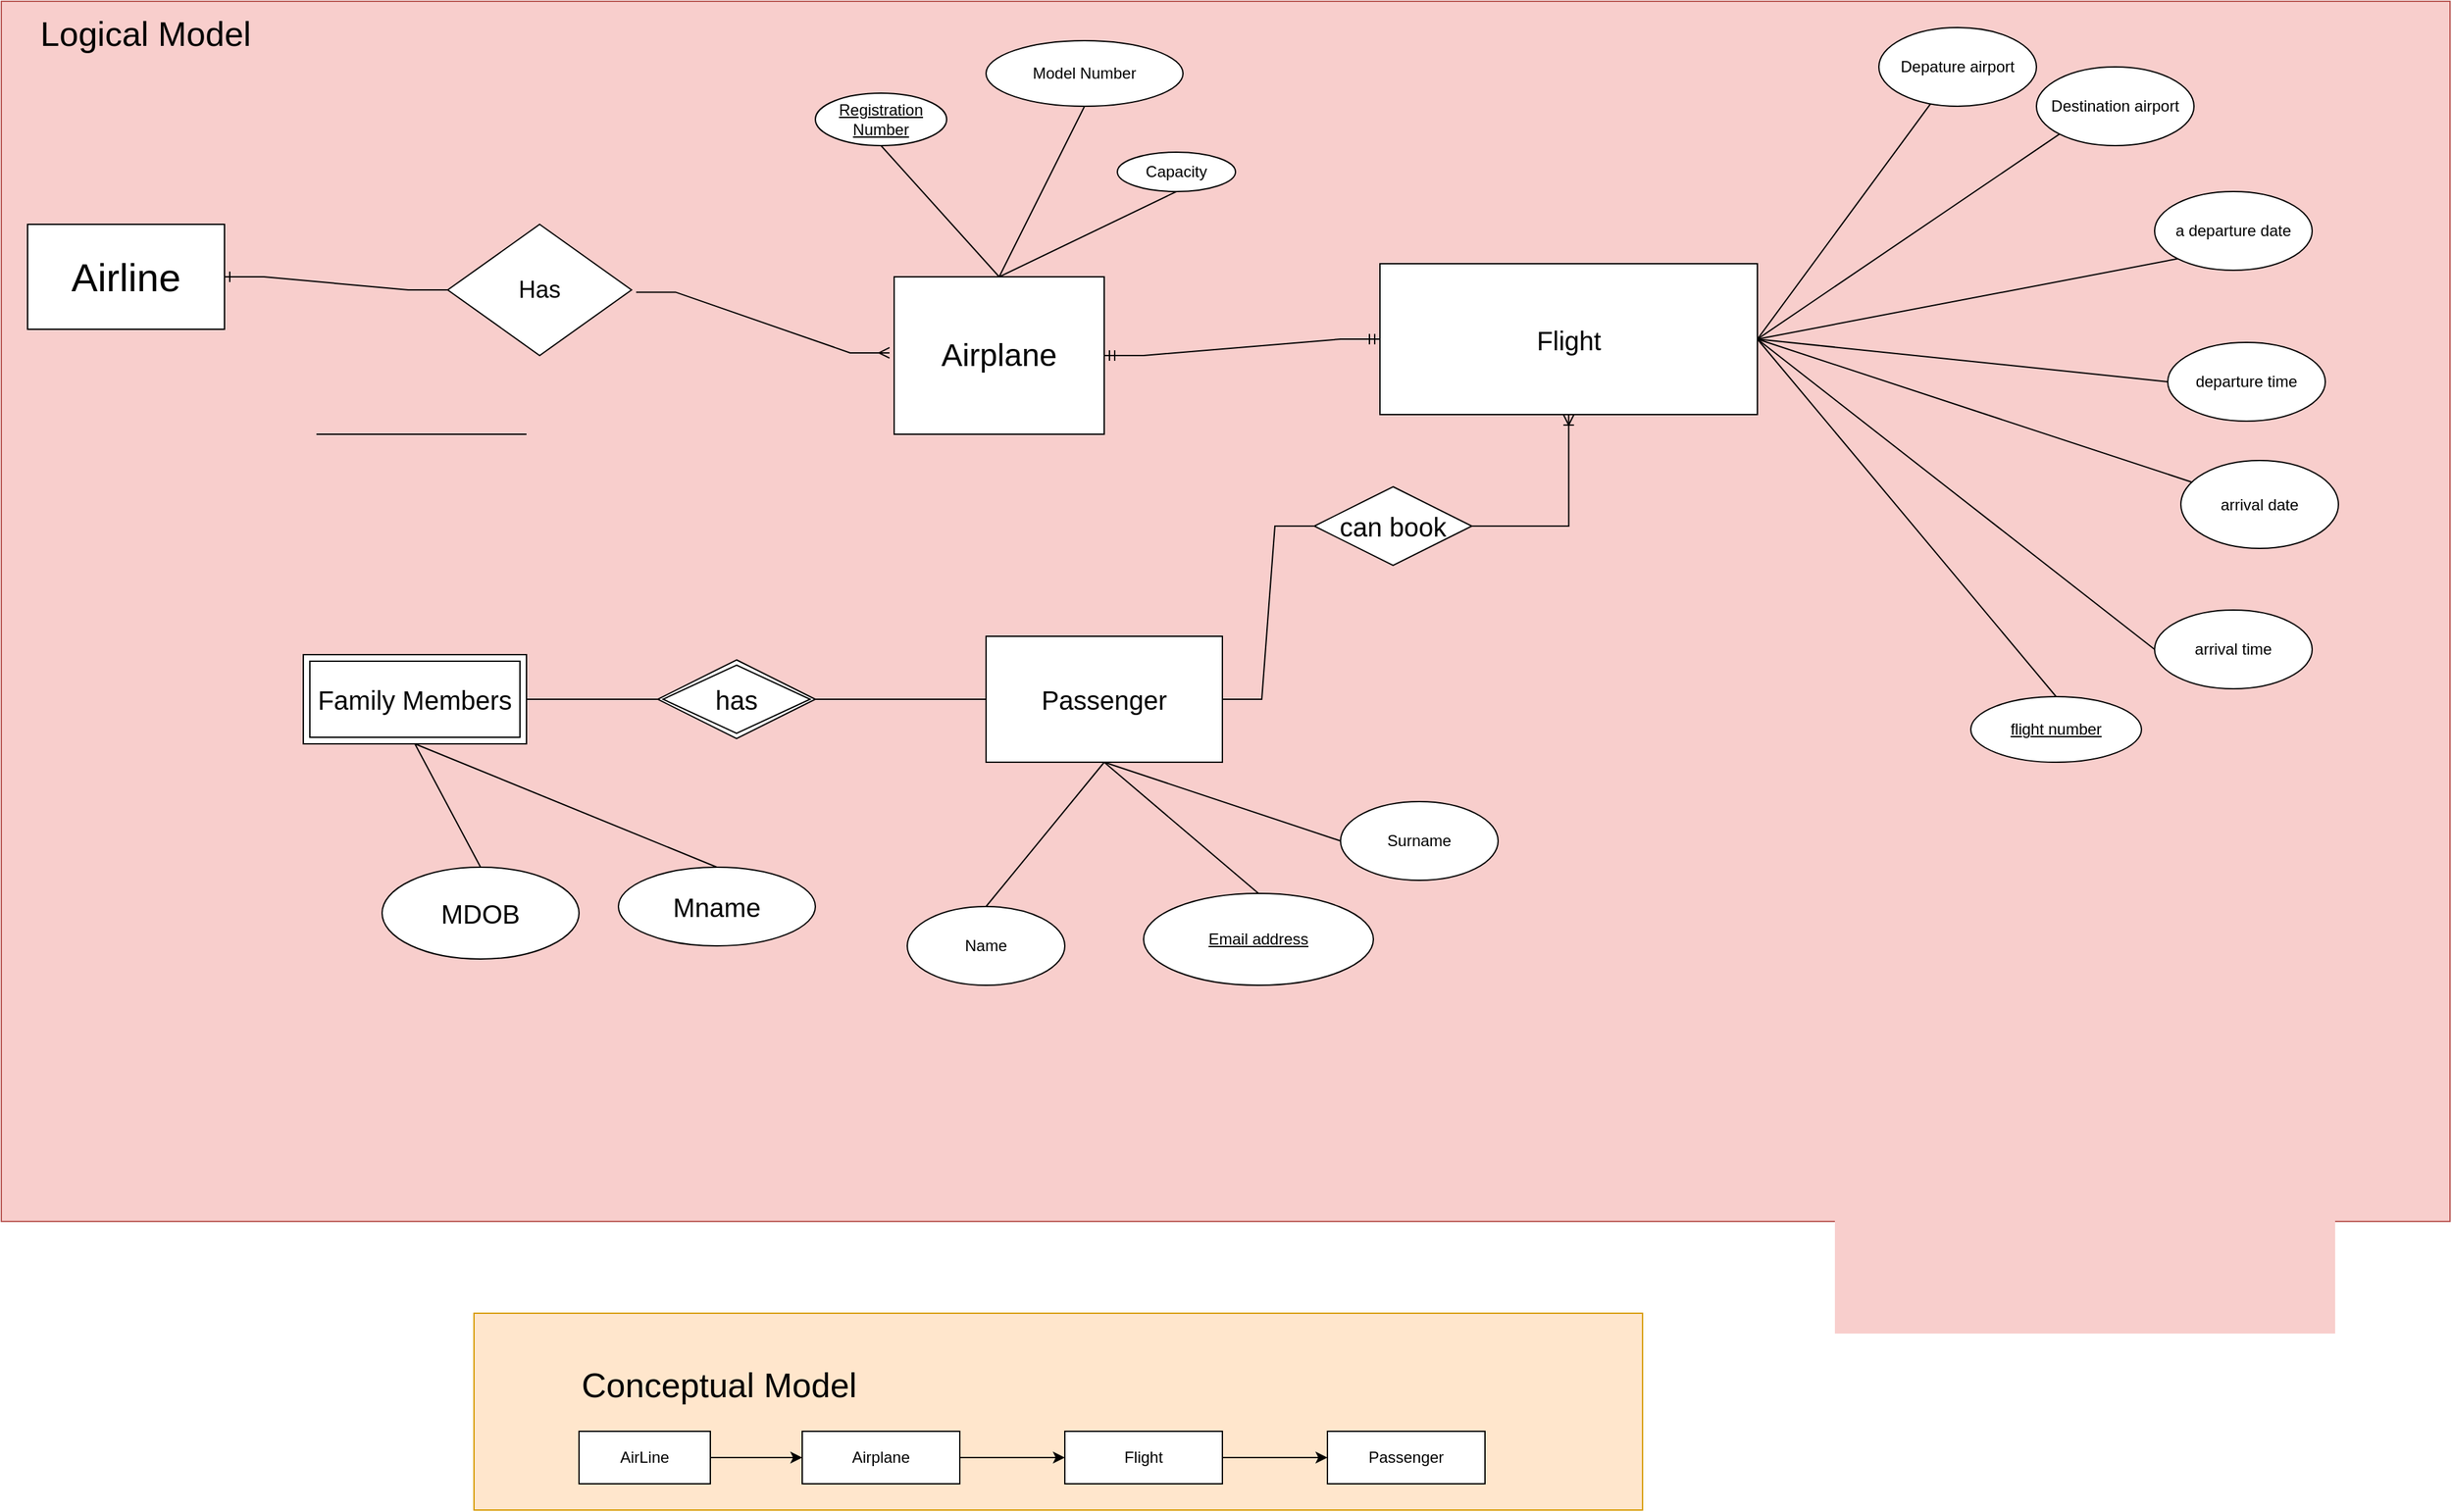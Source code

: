 <mxfile version="20.6.2" type="github">
  <diagram id="R2lEEEUBdFMjLlhIrx00" name="Page-1">
    <mxGraphModel dx="1240" dy="669" grid="1" gridSize="10" guides="1" tooltips="1" connect="1" arrows="1" fold="1" page="1" pageScale="1" pageWidth="1920" pageHeight="1200" math="0" shadow="0" extFonts="Permanent Marker^https://fonts.googleapis.com/css?family=Permanent+Marker">
      <root>
        <mxCell id="0" />
        <mxCell id="1" parent="0" />
        <mxCell id="4C0YP1yC5MJ9k8y5jR9u-70" value="" style="rounded=0;whiteSpace=wrap;html=1;fontSize=26;fillColor=#ffe6cc;strokeColor=#d79b00;" parent="1" vertex="1">
          <mxGeometry x="380" y="1020" width="890" height="150" as="geometry" />
        </mxCell>
        <mxCell id="4C0YP1yC5MJ9k8y5jR9u-71" value="" style="rounded=0;whiteSpace=wrap;html=1;fontSize=26;fillColor=#f8cecc;strokeColor=#b85450;movable=0;resizable=0;rotatable=0;deletable=0;editable=0;connectable=0;" parent="1" vertex="1">
          <mxGeometry x="20" y="20" width="1865" height="930" as="geometry" />
        </mxCell>
        <mxCell id="4C0YP1yC5MJ9k8y5jR9u-1" value="&lt;font style=&quot;font-size: 30px;&quot;&gt;Airline&lt;/font&gt;" style="whiteSpace=wrap;html=1;align=center;" parent="1" vertex="1">
          <mxGeometry x="40" y="190" width="150" height="80" as="geometry" />
        </mxCell>
        <mxCell id="4C0YP1yC5MJ9k8y5jR9u-2" value="&lt;font style=&quot;font-size: 24px;&quot;&gt;Airplane&lt;/font&gt;" style="whiteSpace=wrap;html=1;" parent="1" vertex="1">
          <mxGeometry x="700" y="230" width="160" height="120" as="geometry" />
        </mxCell>
        <mxCell id="4C0YP1yC5MJ9k8y5jR9u-4" value="&lt;font style=&quot;font-size: 18px;&quot;&gt;Has&lt;/font&gt;" style="shape=rhombus;perimeter=rhombusPerimeter;whiteSpace=wrap;html=1;align=center;strokeWidth=1;" parent="1" vertex="1">
          <mxGeometry x="360" y="190" width="140" height="100" as="geometry" />
        </mxCell>
        <mxCell id="4C0YP1yC5MJ9k8y5jR9u-6" value="" style="edgeStyle=entityRelationEdgeStyle;fontSize=12;html=1;endArrow=ERone;endFill=1;rounded=0;entryX=1;entryY=0.5;entryDx=0;entryDy=0;exitX=0;exitY=0.5;exitDx=0;exitDy=0;" parent="1" source="4C0YP1yC5MJ9k8y5jR9u-4" target="4C0YP1yC5MJ9k8y5jR9u-1" edge="1">
          <mxGeometry width="100" height="100" relative="1" as="geometry">
            <mxPoint x="160" y="250" as="sourcePoint" />
            <mxPoint x="205" y="230" as="targetPoint" />
          </mxGeometry>
        </mxCell>
        <mxCell id="4C0YP1yC5MJ9k8y5jR9u-12" value="" style="edgeStyle=entityRelationEdgeStyle;fontSize=12;html=1;endArrow=ERmany;rounded=0;entryX=-0.022;entryY=0.483;entryDx=0;entryDy=0;entryPerimeter=0;exitX=1.025;exitY=0.517;exitDx=0;exitDy=0;exitPerimeter=0;" parent="1" source="4C0YP1yC5MJ9k8y5jR9u-4" target="4C0YP1yC5MJ9k8y5jR9u-2" edge="1">
          <mxGeometry width="100" height="100" relative="1" as="geometry">
            <mxPoint x="340" y="220" as="sourcePoint" />
            <mxPoint x="330" y="230" as="targetPoint" />
          </mxGeometry>
        </mxCell>
        <mxCell id="4C0YP1yC5MJ9k8y5jR9u-13" value="Model Number" style="ellipse;whiteSpace=wrap;html=1;align=center;" parent="1" vertex="1">
          <mxGeometry x="770" y="50" width="150" height="50" as="geometry" />
        </mxCell>
        <mxCell id="4C0YP1yC5MJ9k8y5jR9u-14" value="Capacity" style="ellipse;whiteSpace=wrap;html=1;align=center;" parent="1" vertex="1">
          <mxGeometry x="870" y="135" width="90" height="30" as="geometry" />
        </mxCell>
        <mxCell id="4C0YP1yC5MJ9k8y5jR9u-15" value="Registration Number" style="ellipse;whiteSpace=wrap;html=1;align=center;fontStyle=4;" parent="1" vertex="1">
          <mxGeometry x="640" y="90" width="100" height="40" as="geometry" />
        </mxCell>
        <mxCell id="4C0YP1yC5MJ9k8y5jR9u-23" value="&lt;div style=&quot;font-size: 20px;&quot;&gt;&lt;font style=&quot;font-size: 20px;&quot;&gt;Passenger&lt;/font&gt;&lt;/div&gt;" style="whiteSpace=wrap;html=1;align=center;" parent="1" vertex="1">
          <mxGeometry x="770" y="504" width="180" height="96" as="geometry" />
        </mxCell>
        <mxCell id="4C0YP1yC5MJ9k8y5jR9u-24" value="Name" style="ellipse;whiteSpace=wrap;html=1;" parent="1" vertex="1">
          <mxGeometry x="710" y="710" width="120" height="60" as="geometry" />
        </mxCell>
        <mxCell id="4C0YP1yC5MJ9k8y5jR9u-26" value="Surname" style="ellipse;whiteSpace=wrap;html=1;" parent="1" vertex="1">
          <mxGeometry x="1040" y="630" width="120" height="60" as="geometry" />
        </mxCell>
        <mxCell id="4C0YP1yC5MJ9k8y5jR9u-28" value="Email address" style="ellipse;whiteSpace=wrap;html=1;align=center;fontStyle=4;" parent="1" vertex="1">
          <mxGeometry x="890" y="700" width="175" height="70" as="geometry" />
        </mxCell>
        <mxCell id="4C0YP1yC5MJ9k8y5jR9u-30" value="&lt;font style=&quot;font-size: 20px;&quot;&gt;Flight&lt;/font&gt;" style="whiteSpace=wrap;html=1;align=center;" parent="1" vertex="1">
          <mxGeometry x="1070" y="220" width="287.5" height="115" as="geometry" />
        </mxCell>
        <mxCell id="4C0YP1yC5MJ9k8y5jR9u-31" value="Depature airport" style="ellipse;whiteSpace=wrap;html=1;" parent="1" vertex="1">
          <mxGeometry x="1450" y="40" width="120" height="60" as="geometry" />
        </mxCell>
        <mxCell id="4C0YP1yC5MJ9k8y5jR9u-33" value="&lt;div&gt;Destination airport&lt;/div&gt;" style="ellipse;whiteSpace=wrap;html=1;" parent="1" vertex="1">
          <mxGeometry x="1570" y="70" width="120" height="60" as="geometry" />
        </mxCell>
        <mxCell id="4C0YP1yC5MJ9k8y5jR9u-38" value="a departure date" style="ellipse;whiteSpace=wrap;html=1;" parent="1" vertex="1">
          <mxGeometry x="1660" y="165" width="120" height="60" as="geometry" />
        </mxCell>
        <mxCell id="4C0YP1yC5MJ9k8y5jR9u-41" value="departure time" style="ellipse;whiteSpace=wrap;html=1;" parent="1" vertex="1">
          <mxGeometry x="1670" y="280" width="120" height="60" as="geometry" />
        </mxCell>
        <mxCell id="4C0YP1yC5MJ9k8y5jR9u-43" value="arrival date" style="ellipse;whiteSpace=wrap;html=1;" parent="1" vertex="1">
          <mxGeometry x="1680" y="370" width="120" height="67" as="geometry" />
        </mxCell>
        <mxCell id="4C0YP1yC5MJ9k8y5jR9u-46" value="arrival time" style="ellipse;whiteSpace=wrap;html=1;" parent="1" vertex="1">
          <mxGeometry x="1660" y="484" width="120" height="60" as="geometry" />
        </mxCell>
        <mxCell id="4C0YP1yC5MJ9k8y5jR9u-48" value="flight number" style="ellipse;whiteSpace=wrap;html=1;align=center;fontStyle=4;" parent="1" vertex="1">
          <mxGeometry x="1520" y="550" width="130" height="50" as="geometry" />
        </mxCell>
        <mxCell id="4C0YP1yC5MJ9k8y5jR9u-51" value="" style="edgeStyle=entityRelationEdgeStyle;fontSize=12;html=1;endArrow=ERmandOne;startArrow=ERmandOne;rounded=0;exitX=1;exitY=0.5;exitDx=0;exitDy=0;entryX=0;entryY=0.5;entryDx=0;entryDy=0;" parent="1" source="4C0YP1yC5MJ9k8y5jR9u-2" target="4C0YP1yC5MJ9k8y5jR9u-30" edge="1">
          <mxGeometry width="100" height="100" relative="1" as="geometry">
            <mxPoint x="640" y="330" as="sourcePoint" />
            <mxPoint x="740" y="230" as="targetPoint" />
          </mxGeometry>
        </mxCell>
        <mxCell id="4C0YP1yC5MJ9k8y5jR9u-60" value="" style="edgeStyle=orthogonalEdgeStyle;rounded=0;orthogonalLoop=1;jettySize=auto;html=1;" parent="1" source="4C0YP1yC5MJ9k8y5jR9u-58" target="4C0YP1yC5MJ9k8y5jR9u-59" edge="1">
          <mxGeometry relative="1" as="geometry" />
        </mxCell>
        <mxCell id="4C0YP1yC5MJ9k8y5jR9u-68" style="edgeStyle=orthogonalEdgeStyle;rounded=0;orthogonalLoop=1;jettySize=auto;html=1;exitX=0.5;exitY=0;exitDx=0;exitDy=0;fontSize=26;" parent="1" source="4C0YP1yC5MJ9k8y5jR9u-58" edge="1">
          <mxGeometry relative="1" as="geometry">
            <mxPoint x="510" y="1120" as="targetPoint" />
          </mxGeometry>
        </mxCell>
        <mxCell id="4C0YP1yC5MJ9k8y5jR9u-58" value="AirLine" style="whiteSpace=wrap;html=1;align=center;" parent="1" vertex="1">
          <mxGeometry x="460" y="1110" width="100" height="40" as="geometry" />
        </mxCell>
        <mxCell id="4C0YP1yC5MJ9k8y5jR9u-62" value="" style="edgeStyle=orthogonalEdgeStyle;rounded=0;orthogonalLoop=1;jettySize=auto;html=1;" parent="1" source="4C0YP1yC5MJ9k8y5jR9u-59" target="4C0YP1yC5MJ9k8y5jR9u-61" edge="1">
          <mxGeometry relative="1" as="geometry" />
        </mxCell>
        <mxCell id="4C0YP1yC5MJ9k8y5jR9u-59" value="Airplane" style="whiteSpace=wrap;html=1;" parent="1" vertex="1">
          <mxGeometry x="630" y="1110" width="120" height="40" as="geometry" />
        </mxCell>
        <mxCell id="4C0YP1yC5MJ9k8y5jR9u-64" value="" style="edgeStyle=orthogonalEdgeStyle;rounded=0;orthogonalLoop=1;jettySize=auto;html=1;" parent="1" source="4C0YP1yC5MJ9k8y5jR9u-61" target="4C0YP1yC5MJ9k8y5jR9u-63" edge="1">
          <mxGeometry relative="1" as="geometry" />
        </mxCell>
        <mxCell id="4C0YP1yC5MJ9k8y5jR9u-61" value="Flight" style="whiteSpace=wrap;html=1;" parent="1" vertex="1">
          <mxGeometry x="830" y="1110" width="120" height="40" as="geometry" />
        </mxCell>
        <mxCell id="4C0YP1yC5MJ9k8y5jR9u-63" value="Passenger" style="whiteSpace=wrap;html=1;" parent="1" vertex="1">
          <mxGeometry x="1030" y="1110" width="120" height="40" as="geometry" />
        </mxCell>
        <mxCell id="4C0YP1yC5MJ9k8y5jR9u-65" value="Conceptual Model" style="text;html=1;strokeColor=none;fillColor=none;align=left;verticalAlign=middle;whiteSpace=wrap;rounded=0;fontSize=26;" parent="1" vertex="1">
          <mxGeometry x="460" y="1060" width="250" height="30" as="geometry" />
        </mxCell>
        <mxCell id="4C0YP1yC5MJ9k8y5jR9u-69" value="Logical Model" style="text;html=1;strokeColor=none;fillColor=none;align=center;verticalAlign=middle;whiteSpace=wrap;rounded=0;fontSize=26;" parent="1" vertex="1">
          <mxGeometry x="30" y="30" width="200" height="30" as="geometry" />
        </mxCell>
        <mxCell id="_yb1dioon_LLdfzWxbmb-1" value="" style="endArrow=none;html=1;rounded=0;fontSize=20;entryX=1;entryY=0.5;entryDx=0;entryDy=0;exitX=0;exitY=1;exitDx=0;exitDy=0;" edge="1" parent="1" source="4C0YP1yC5MJ9k8y5jR9u-33" target="4C0YP1yC5MJ9k8y5jR9u-30">
          <mxGeometry relative="1" as="geometry">
            <mxPoint x="1460" y="160" as="sourcePoint" />
            <mxPoint x="1620" y="160" as="targetPoint" />
          </mxGeometry>
        </mxCell>
        <mxCell id="_yb1dioon_LLdfzWxbmb-2" value="" style="endArrow=none;html=1;rounded=0;fontSize=20;exitX=1;exitY=0.5;exitDx=0;exitDy=0;" edge="1" parent="1" source="4C0YP1yC5MJ9k8y5jR9u-30" target="4C0YP1yC5MJ9k8y5jR9u-31">
          <mxGeometry relative="1" as="geometry">
            <mxPoint x="1213.75" y="60" as="sourcePoint" />
            <mxPoint x="1213.75" y="60" as="targetPoint" />
          </mxGeometry>
        </mxCell>
        <mxCell id="_yb1dioon_LLdfzWxbmb-3" value="" style="endArrow=none;html=1;rounded=0;fontSize=20;entryX=0;entryY=1;entryDx=0;entryDy=0;exitX=1;exitY=0.5;exitDx=0;exitDy=0;" edge="1" parent="1" source="4C0YP1yC5MJ9k8y5jR9u-30" target="4C0YP1yC5MJ9k8y5jR9u-38">
          <mxGeometry relative="1" as="geometry">
            <mxPoint x="1350" y="290" as="sourcePoint" />
            <mxPoint x="1510" y="290" as="targetPoint" />
          </mxGeometry>
        </mxCell>
        <mxCell id="_yb1dioon_LLdfzWxbmb-4" value="" style="endArrow=none;html=1;rounded=0;fontSize=20;exitX=1;exitY=0.5;exitDx=0;exitDy=0;" edge="1" parent="1" source="4C0YP1yC5MJ9k8y5jR9u-30" target="4C0YP1yC5MJ9k8y5jR9u-43">
          <mxGeometry relative="1" as="geometry">
            <mxPoint x="1480" y="300" as="sourcePoint" />
            <mxPoint x="1640" y="300" as="targetPoint" />
          </mxGeometry>
        </mxCell>
        <mxCell id="_yb1dioon_LLdfzWxbmb-5" value="" style="endArrow=none;html=1;rounded=0;fontSize=20;entryX=0;entryY=0.5;entryDx=0;entryDy=0;exitX=1;exitY=0.5;exitDx=0;exitDy=0;" edge="1" parent="1" source="4C0YP1yC5MJ9k8y5jR9u-30" target="4C0YP1yC5MJ9k8y5jR9u-41">
          <mxGeometry relative="1" as="geometry">
            <mxPoint x="1370" y="300.0" as="sourcePoint" />
            <mxPoint x="1530" y="300.0" as="targetPoint" />
          </mxGeometry>
        </mxCell>
        <mxCell id="_yb1dioon_LLdfzWxbmb-6" value="" style="endArrow=none;html=1;rounded=0;fontSize=20;entryX=0;entryY=0.5;entryDx=0;entryDy=0;exitX=1;exitY=0.5;exitDx=0;exitDy=0;" edge="1" parent="1" source="4C0YP1yC5MJ9k8y5jR9u-30" target="4C0YP1yC5MJ9k8y5jR9u-46">
          <mxGeometry relative="1" as="geometry">
            <mxPoint x="1410" y="424" as="sourcePoint" />
            <mxPoint x="1570" y="424" as="targetPoint" />
          </mxGeometry>
        </mxCell>
        <mxCell id="_yb1dioon_LLdfzWxbmb-8" value="" style="endArrow=none;html=1;rounded=0;fontSize=20;entryX=0.5;entryY=0;entryDx=0;entryDy=0;exitX=1;exitY=0.5;exitDx=0;exitDy=0;" edge="1" parent="1" source="4C0YP1yC5MJ9k8y5jR9u-30" target="4C0YP1yC5MJ9k8y5jR9u-48">
          <mxGeometry relative="1" as="geometry">
            <mxPoint x="1220" y="360" as="sourcePoint" />
            <mxPoint x="1430" y="430" as="targetPoint" />
          </mxGeometry>
        </mxCell>
        <mxCell id="_yb1dioon_LLdfzWxbmb-9" value="can book" style="shape=rhombus;perimeter=rhombusPerimeter;whiteSpace=wrap;html=1;align=center;strokeWidth=1;fontSize=20;" vertex="1" parent="1">
          <mxGeometry x="1020" y="390" width="120" height="60" as="geometry" />
        </mxCell>
        <mxCell id="_yb1dioon_LLdfzWxbmb-10" value="" style="edgeStyle=entityRelationEdgeStyle;fontSize=12;html=1;endArrow=none;rounded=0;exitX=1;exitY=0.5;exitDx=0;exitDy=0;entryX=0;entryY=0.5;entryDx=0;entryDy=0;" edge="1" parent="1" source="4C0YP1yC5MJ9k8y5jR9u-23" target="_yb1dioon_LLdfzWxbmb-9">
          <mxGeometry width="100" height="100" relative="1" as="geometry">
            <mxPoint x="950" y="552" as="sourcePoint" />
            <mxPoint x="1213.75" y="335" as="targetPoint" />
          </mxGeometry>
        </mxCell>
        <mxCell id="_yb1dioon_LLdfzWxbmb-11" value="" style="endArrow=none;html=1;rounded=0;fontSize=20;exitX=0.5;exitY=1;exitDx=0;exitDy=0;entryX=0;entryY=0.5;entryDx=0;entryDy=0;" edge="1" parent="1" source="4C0YP1yC5MJ9k8y5jR9u-23" target="4C0YP1yC5MJ9k8y5jR9u-26">
          <mxGeometry relative="1" as="geometry">
            <mxPoint x="820" y="630" as="sourcePoint" />
            <mxPoint x="980" y="630" as="targetPoint" />
          </mxGeometry>
        </mxCell>
        <mxCell id="_yb1dioon_LLdfzWxbmb-12" value="" style="endArrow=none;html=1;rounded=0;fontSize=20;exitX=0.5;exitY=1;exitDx=0;exitDy=0;entryX=0.5;entryY=0;entryDx=0;entryDy=0;" edge="1" parent="1" source="4C0YP1yC5MJ9k8y5jR9u-23" target="4C0YP1yC5MJ9k8y5jR9u-28">
          <mxGeometry relative="1" as="geometry">
            <mxPoint x="810" y="650" as="sourcePoint" />
            <mxPoint x="970" y="650" as="targetPoint" />
          </mxGeometry>
        </mxCell>
        <mxCell id="_yb1dioon_LLdfzWxbmb-13" value="" style="endArrow=none;html=1;rounded=0;fontSize=20;entryX=0.5;entryY=1;entryDx=0;entryDy=0;exitX=0.5;exitY=0;exitDx=0;exitDy=0;" edge="1" parent="1" source="4C0YP1yC5MJ9k8y5jR9u-24" target="4C0YP1yC5MJ9k8y5jR9u-23">
          <mxGeometry relative="1" as="geometry">
            <mxPoint x="680" y="570" as="sourcePoint" />
            <mxPoint x="840" y="570" as="targetPoint" />
          </mxGeometry>
        </mxCell>
        <mxCell id="_yb1dioon_LLdfzWxbmb-15" value="" style="endArrow=none;html=1;rounded=0;fontSize=20;exitX=0.5;exitY=0;exitDx=0;exitDy=0;entryX=0.5;entryY=1;entryDx=0;entryDy=0;" edge="1" parent="1" source="4C0YP1yC5MJ9k8y5jR9u-2" target="4C0YP1yC5MJ9k8y5jR9u-13">
          <mxGeometry relative="1" as="geometry">
            <mxPoint x="650" y="180" as="sourcePoint" />
            <mxPoint x="810" y="180" as="targetPoint" />
          </mxGeometry>
        </mxCell>
        <mxCell id="_yb1dioon_LLdfzWxbmb-17" value="" style="endArrow=none;html=1;rounded=0;fontSize=20;exitX=0.5;exitY=1;exitDx=0;exitDy=0;entryX=0.5;entryY=0;entryDx=0;entryDy=0;" edge="1" parent="1" source="4C0YP1yC5MJ9k8y5jR9u-15" target="4C0YP1yC5MJ9k8y5jR9u-2">
          <mxGeometry relative="1" as="geometry">
            <mxPoint x="630" y="210" as="sourcePoint" />
            <mxPoint x="790" y="210" as="targetPoint" />
          </mxGeometry>
        </mxCell>
        <mxCell id="_yb1dioon_LLdfzWxbmb-18" value="" style="endArrow=none;html=1;rounded=0;fontSize=20;entryX=0.5;entryY=0;entryDx=0;entryDy=0;exitX=0.5;exitY=1;exitDx=0;exitDy=0;" edge="1" parent="1" source="4C0YP1yC5MJ9k8y5jR9u-14" target="4C0YP1yC5MJ9k8y5jR9u-2">
          <mxGeometry relative="1" as="geometry">
            <mxPoint x="650" y="330" as="sourcePoint" />
            <mxPoint x="810" y="330" as="targetPoint" />
          </mxGeometry>
        </mxCell>
        <mxCell id="_yb1dioon_LLdfzWxbmb-24" value="" style="edgeStyle=orthogonalEdgeStyle;fontSize=12;html=1;endArrow=ERoneToMany;rounded=0;exitX=1;exitY=0.5;exitDx=0;exitDy=0;jumpSize=6;entryX=0.5;entryY=1;entryDx=0;entryDy=0;" edge="1" parent="1" source="_yb1dioon_LLdfzWxbmb-9" target="4C0YP1yC5MJ9k8y5jR9u-30">
          <mxGeometry width="100" height="100" relative="1" as="geometry">
            <mxPoint x="1090" y="510" as="sourcePoint" />
            <mxPoint x="1220" y="370" as="targetPoint" />
          </mxGeometry>
        </mxCell>
        <mxCell id="_yb1dioon_LLdfzWxbmb-28" value="&lt;div&gt;has&lt;/div&gt;" style="shape=rhombus;double=1;perimeter=rhombusPerimeter;whiteSpace=wrap;html=1;align=center;strokeWidth=1;fontSize=20;" vertex="1" parent="1">
          <mxGeometry x="520" y="522" width="120" height="60" as="geometry" />
        </mxCell>
        <mxCell id="_yb1dioon_LLdfzWxbmb-29" value="" style="endArrow=none;html=1;rounded=0;fontSize=20;jumpSize=6;exitX=1;exitY=0.5;exitDx=0;exitDy=0;entryX=0;entryY=0.5;entryDx=0;entryDy=0;" edge="1" parent="1" source="_yb1dioon_LLdfzWxbmb-28" target="4C0YP1yC5MJ9k8y5jR9u-23">
          <mxGeometry relative="1" as="geometry">
            <mxPoint x="610" y="550" as="sourcePoint" />
            <mxPoint x="730" y="560" as="targetPoint" />
          </mxGeometry>
        </mxCell>
        <mxCell id="_yb1dioon_LLdfzWxbmb-30" value="Family Members" style="shape=ext;margin=3;double=1;whiteSpace=wrap;html=1;align=center;strokeWidth=1;fontSize=20;" vertex="1" parent="1">
          <mxGeometry x="250" y="518" width="170" height="68" as="geometry" />
        </mxCell>
        <mxCell id="_yb1dioon_LLdfzWxbmb-32" value="" style="endArrow=none;html=1;rounded=0;fontSize=20;jumpSize=6;entryX=0;entryY=0.5;entryDx=0;entryDy=0;" edge="1" parent="1" source="_yb1dioon_LLdfzWxbmb-30" target="_yb1dioon_LLdfzWxbmb-28">
          <mxGeometry relative="1" as="geometry">
            <mxPoint x="390" y="552" as="sourcePoint" />
            <mxPoint x="550" y="552" as="targetPoint" />
          </mxGeometry>
        </mxCell>
        <mxCell id="_yb1dioon_LLdfzWxbmb-33" value="Mname" style="ellipse;whiteSpace=wrap;html=1;align=center;strokeWidth=1;fontSize=20;" vertex="1" parent="1">
          <mxGeometry x="490" y="680" width="150" height="60" as="geometry" />
        </mxCell>
        <mxCell id="_yb1dioon_LLdfzWxbmb-34" value="" style="endArrow=none;html=1;rounded=0;fontSize=20;jumpSize=6;exitX=0.5;exitY=1;exitDx=0;exitDy=0;entryX=0.5;entryY=0;entryDx=0;entryDy=0;" edge="1" parent="1" source="_yb1dioon_LLdfzWxbmb-30" target="_yb1dioon_LLdfzWxbmb-33">
          <mxGeometry relative="1" as="geometry">
            <mxPoint x="370" y="630" as="sourcePoint" />
            <mxPoint x="530" y="630" as="targetPoint" />
          </mxGeometry>
        </mxCell>
        <mxCell id="_yb1dioon_LLdfzWxbmb-35" value="" style="endArrow=none;html=1;rounded=0;fontSize=20;jumpSize=6;" edge="1" parent="1">
          <mxGeometry relative="1" as="geometry">
            <mxPoint x="260" y="350" as="sourcePoint" />
            <mxPoint x="420" y="350" as="targetPoint" />
          </mxGeometry>
        </mxCell>
        <mxCell id="_yb1dioon_LLdfzWxbmb-37" value="" style="endArrow=none;html=1;rounded=0;fontSize=20;jumpSize=6;exitX=0.5;exitY=1;exitDx=0;exitDy=0;entryX=0.5;entryY=0;entryDx=0;entryDy=0;" edge="1" parent="1" source="_yb1dioon_LLdfzWxbmb-30" target="_yb1dioon_LLdfzWxbmb-38">
          <mxGeometry relative="1" as="geometry">
            <mxPoint x="260" y="750" as="sourcePoint" />
            <mxPoint x="360" y="710" as="targetPoint" />
          </mxGeometry>
        </mxCell>
        <mxCell id="_yb1dioon_LLdfzWxbmb-38" value="MDOB" style="ellipse;whiteSpace=wrap;html=1;align=center;strokeWidth=1;fontSize=20;" vertex="1" parent="1">
          <mxGeometry x="310" y="680" width="150" height="70" as="geometry" />
        </mxCell>
      </root>
    </mxGraphModel>
  </diagram>
</mxfile>
